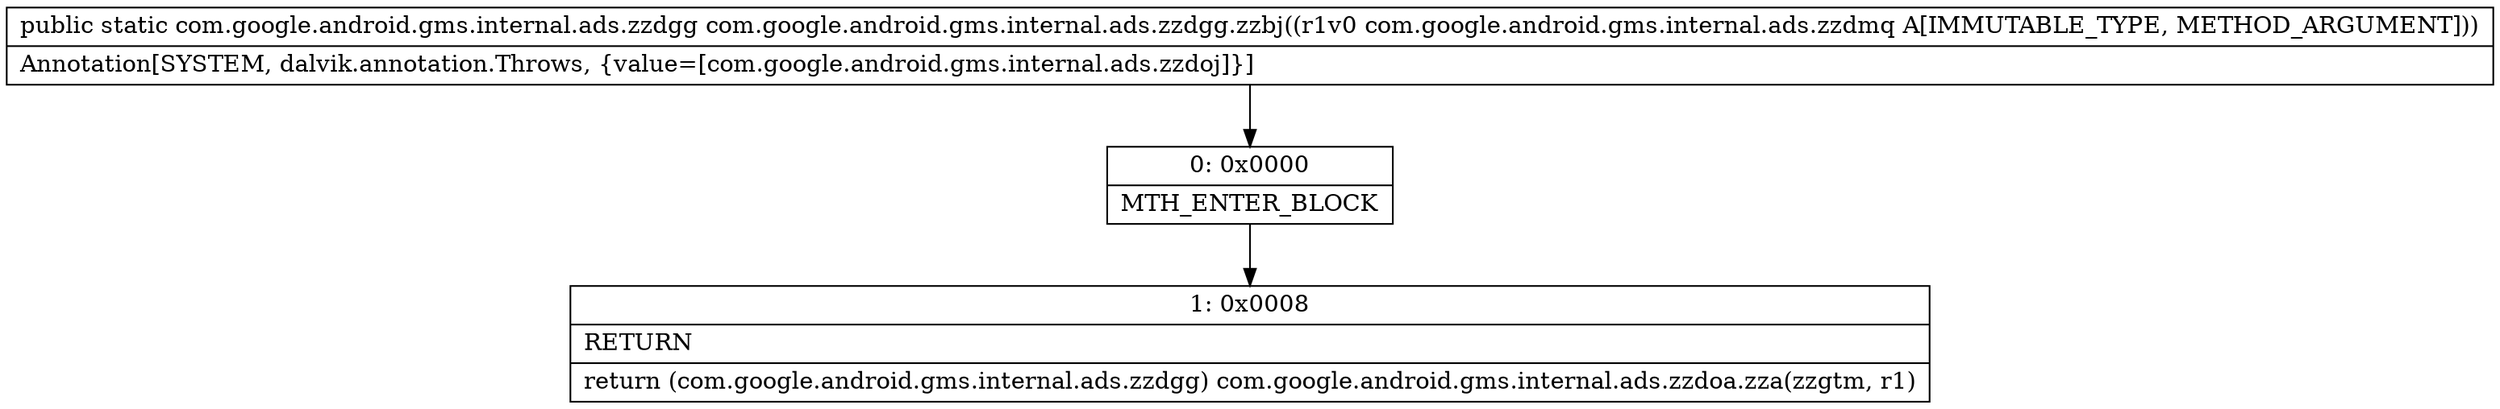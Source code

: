 digraph "CFG forcom.google.android.gms.internal.ads.zzdgg.zzbj(Lcom\/google\/android\/gms\/internal\/ads\/zzdmq;)Lcom\/google\/android\/gms\/internal\/ads\/zzdgg;" {
Node_0 [shape=record,label="{0\:\ 0x0000|MTH_ENTER_BLOCK\l}"];
Node_1 [shape=record,label="{1\:\ 0x0008|RETURN\l|return (com.google.android.gms.internal.ads.zzdgg) com.google.android.gms.internal.ads.zzdoa.zza(zzgtm, r1)\l}"];
MethodNode[shape=record,label="{public static com.google.android.gms.internal.ads.zzdgg com.google.android.gms.internal.ads.zzdgg.zzbj((r1v0 com.google.android.gms.internal.ads.zzdmq A[IMMUTABLE_TYPE, METHOD_ARGUMENT]))  | Annotation[SYSTEM, dalvik.annotation.Throws, \{value=[com.google.android.gms.internal.ads.zzdoj]\}]\l}"];
MethodNode -> Node_0;
Node_0 -> Node_1;
}

